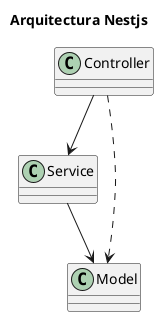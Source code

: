 @startuml

title "Arquitectura Nestjs"

class Controller
class Service
class Model

Controller --> Service
Service --> Model
Controller ..> Model

@enduml